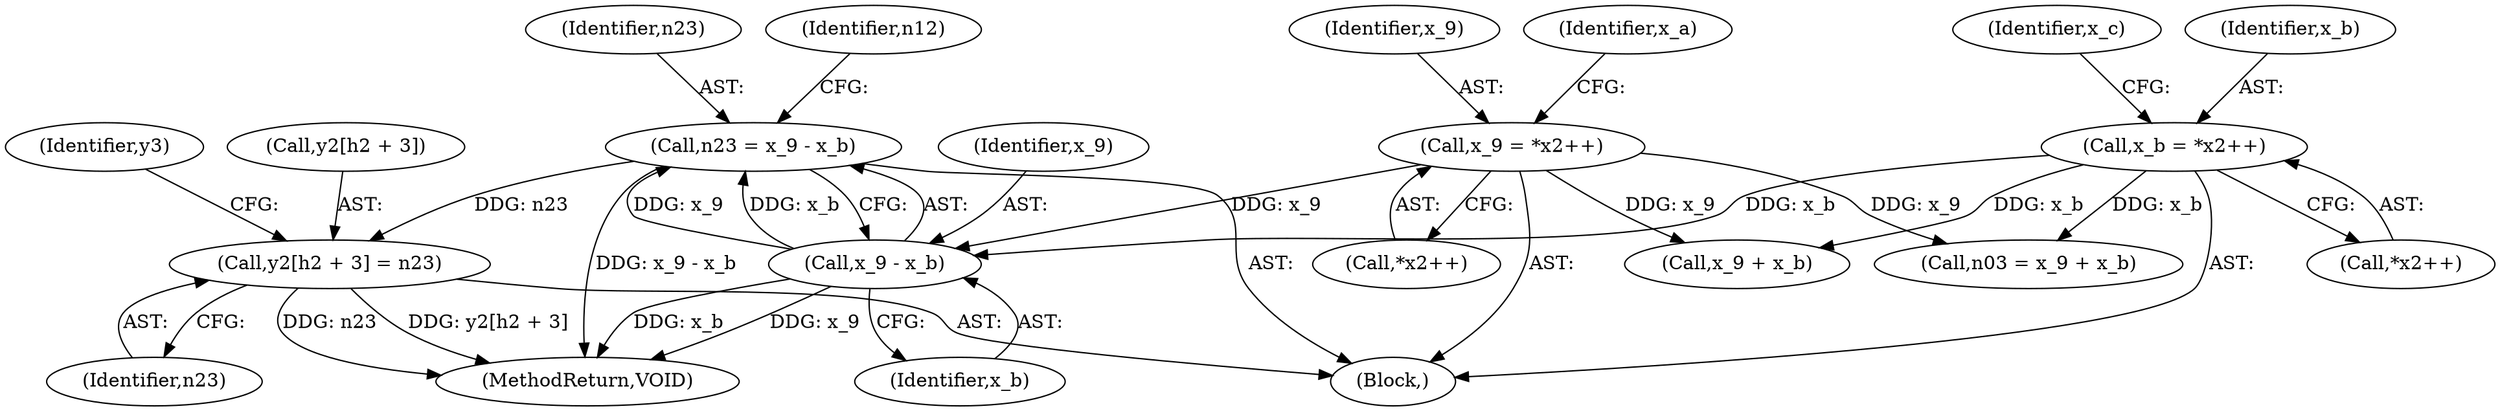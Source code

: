 digraph "0_Android_04e8cd58f075bec5892e369c8deebca9c67e855c@pointer" {
"1000470" [label="(Call,y2[h2 + 3] = n23)"];
"1000410" [label="(Call,n23 = x_9 - x_b)"];
"1000412" [label="(Call,x_9 - x_b)"];
"1000360" [label="(Call,x_9 = *x2++)"];
"1000370" [label="(Call,x_b = *x2++)"];
"1000219" [label="(Block,)"];
"1000505" [label="(MethodReturn,VOID)"];
"1000414" [label="(Identifier,x_b)"];
"1000471" [label="(Call,y2[h2 + 3])"];
"1000361" [label="(Identifier,x_9)"];
"1000479" [label="(Identifier,y3)"];
"1000470" [label="(Call,y2[h2 + 3] = n23)"];
"1000362" [label="(Call,*x2++)"];
"1000400" [label="(Call,n03 = x_9 + x_b)"];
"1000366" [label="(Identifier,x_a)"];
"1000476" [label="(Identifier,n23)"];
"1000372" [label="(Call,*x2++)"];
"1000411" [label="(Identifier,n23)"];
"1000413" [label="(Identifier,x_9)"];
"1000402" [label="(Call,x_9 + x_b)"];
"1000416" [label="(Identifier,n12)"];
"1000412" [label="(Call,x_9 - x_b)"];
"1000360" [label="(Call,x_9 = *x2++)"];
"1000410" [label="(Call,n23 = x_9 - x_b)"];
"1000370" [label="(Call,x_b = *x2++)"];
"1000376" [label="(Identifier,x_c)"];
"1000371" [label="(Identifier,x_b)"];
"1000470" -> "1000219"  [label="AST: "];
"1000470" -> "1000476"  [label="CFG: "];
"1000471" -> "1000470"  [label="AST: "];
"1000476" -> "1000470"  [label="AST: "];
"1000479" -> "1000470"  [label="CFG: "];
"1000470" -> "1000505"  [label="DDG: n23"];
"1000470" -> "1000505"  [label="DDG: y2[h2 + 3]"];
"1000410" -> "1000470"  [label="DDG: n23"];
"1000410" -> "1000219"  [label="AST: "];
"1000410" -> "1000412"  [label="CFG: "];
"1000411" -> "1000410"  [label="AST: "];
"1000412" -> "1000410"  [label="AST: "];
"1000416" -> "1000410"  [label="CFG: "];
"1000410" -> "1000505"  [label="DDG: x_9 - x_b"];
"1000412" -> "1000410"  [label="DDG: x_9"];
"1000412" -> "1000410"  [label="DDG: x_b"];
"1000412" -> "1000414"  [label="CFG: "];
"1000413" -> "1000412"  [label="AST: "];
"1000414" -> "1000412"  [label="AST: "];
"1000412" -> "1000505"  [label="DDG: x_b"];
"1000412" -> "1000505"  [label="DDG: x_9"];
"1000360" -> "1000412"  [label="DDG: x_9"];
"1000370" -> "1000412"  [label="DDG: x_b"];
"1000360" -> "1000219"  [label="AST: "];
"1000360" -> "1000362"  [label="CFG: "];
"1000361" -> "1000360"  [label="AST: "];
"1000362" -> "1000360"  [label="AST: "];
"1000366" -> "1000360"  [label="CFG: "];
"1000360" -> "1000400"  [label="DDG: x_9"];
"1000360" -> "1000402"  [label="DDG: x_9"];
"1000370" -> "1000219"  [label="AST: "];
"1000370" -> "1000372"  [label="CFG: "];
"1000371" -> "1000370"  [label="AST: "];
"1000372" -> "1000370"  [label="AST: "];
"1000376" -> "1000370"  [label="CFG: "];
"1000370" -> "1000400"  [label="DDG: x_b"];
"1000370" -> "1000402"  [label="DDG: x_b"];
}
